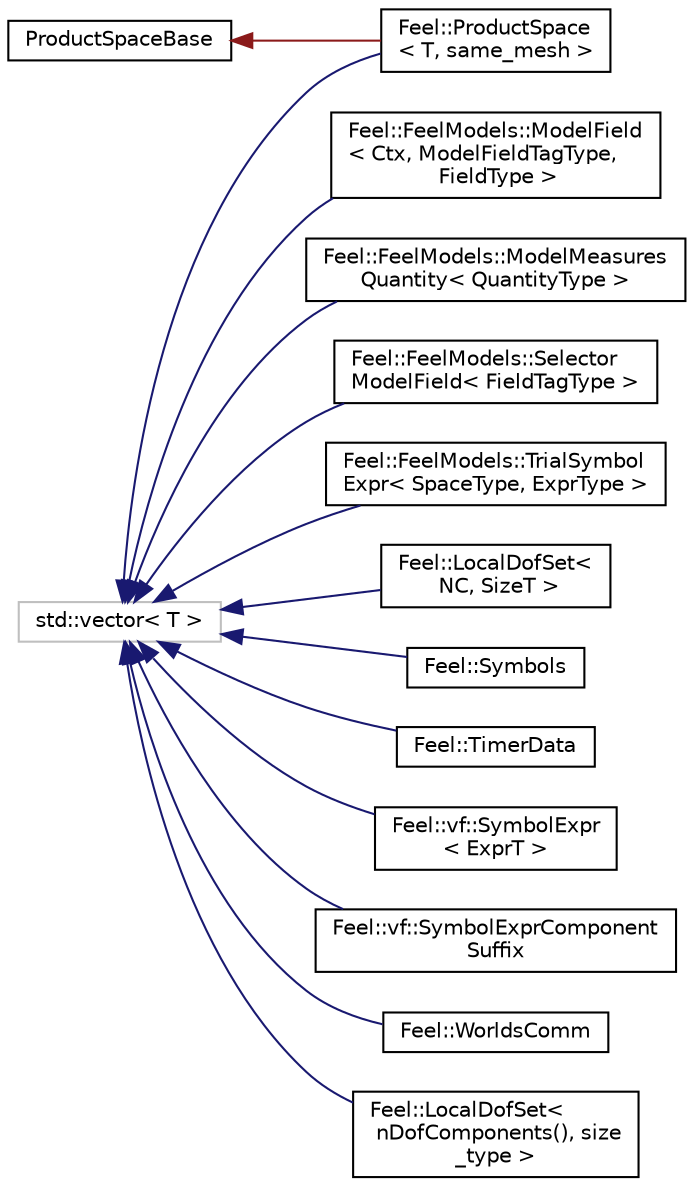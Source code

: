 digraph "Graphical Class Hierarchy"
{
 // LATEX_PDF_SIZE
  edge [fontname="Helvetica",fontsize="10",labelfontname="Helvetica",labelfontsize="10"];
  node [fontname="Helvetica",fontsize="10",shape=record];
  rankdir="LR";
  Node218 [label="ProductSpaceBase",height=0.2,width=0.4,color="black", fillcolor="white", style="filled",URL="$classProductSpaceBase.html",tooltip=" "];
  Node218 -> Node37 [dir="back",color="firebrick4",fontsize="10",style="solid",fontname="Helvetica"];
  Node37 [label="Feel::ProductSpace\l\< T, same_mesh \>",height=0.2,width=0.4,color="black", fillcolor="white", style="filled",URL="$classFeel_1_1ProductSpace.html",tooltip=" "];
  Node31 [label="std::vector\< T \>",height=0.2,width=0.4,color="grey75", fillcolor="white", style="filled",tooltip="STL class."];
  Node31 -> Node0 [dir="back",color="midnightblue",fontsize="10",style="solid",fontname="Helvetica"];
  Node0 [label="Feel::FeelModels::ModelField\l\< Ctx, ModelFieldTagType,\l FieldType \>",height=0.2,width=0.4,color="black", fillcolor="white", style="filled",URL="$classFeel_1_1FeelModels_1_1ModelField.html",tooltip=" "];
  Node31 -> Node33 [dir="back",color="midnightblue",fontsize="10",style="solid",fontname="Helvetica"];
  Node33 [label="Feel::FeelModels::ModelMeasures\lQuantity\< QuantityType \>",height=0.2,width=0.4,color="black", fillcolor="white", style="filled",URL="$classFeel_1_1FeelModels_1_1ModelMeasuresQuantity.html",tooltip=" "];
  Node31 -> Node34 [dir="back",color="midnightblue",fontsize="10",style="solid",fontname="Helvetica"];
  Node34 [label="Feel::FeelModels::Selector\lModelField\< FieldTagType \>",height=0.2,width=0.4,color="black", fillcolor="white", style="filled",URL="$classFeel_1_1FeelModels_1_1SelectorModelField.html",tooltip=" "];
  Node31 -> Node35 [dir="back",color="midnightblue",fontsize="10",style="solid",fontname="Helvetica"];
  Node35 [label="Feel::FeelModels::TrialSymbol\lExpr\< SpaceType, ExprType \>",height=0.2,width=0.4,color="black", fillcolor="white", style="filled",URL="$classFeel_1_1FeelModels_1_1TrialSymbolExpr.html",tooltip=" "];
  Node31 -> Node36 [dir="back",color="midnightblue",fontsize="10",style="solid",fontname="Helvetica"];
  Node36 [label="Feel::LocalDofSet\<\l NC, SizeT \>",height=0.2,width=0.4,color="black", fillcolor="white", style="filled",URL="$classFeel_1_1LocalDofSet.html",tooltip=" "];
  Node31 -> Node37 [dir="back",color="midnightblue",fontsize="10",style="solid",fontname="Helvetica"];
  Node31 -> Node38 [dir="back",color="midnightblue",fontsize="10",style="solid",fontname="Helvetica"];
  Node38 [label="Feel::Symbols",height=0.2,width=0.4,color="black", fillcolor="white", style="filled",URL="$classFeel_1_1Symbols.html",tooltip=" "];
  Node31 -> Node39 [dir="back",color="midnightblue",fontsize="10",style="solid",fontname="Helvetica"];
  Node39 [label="Feel::TimerData",height=0.2,width=0.4,color="black", fillcolor="white", style="filled",URL="$classFeel_1_1TimerData.html",tooltip="TimerData is the value for the TimerTable map."];
  Node31 -> Node40 [dir="back",color="midnightblue",fontsize="10",style="solid",fontname="Helvetica"];
  Node40 [label="Feel::vf::SymbolExpr\l\< ExprT \>",height=0.2,width=0.4,color="black", fillcolor="white", style="filled",URL="$structFeel_1_1vf_1_1SymbolExpr.html",tooltip="attach a symbol (string) with a feel++ expression ex : auto se = SymbolExpr( \"u\", cst(3...."];
  Node31 -> Node41 [dir="back",color="midnightblue",fontsize="10",style="solid",fontname="Helvetica"];
  Node41 [label="Feel::vf::SymbolExprComponent\lSuffix",height=0.2,width=0.4,color="black", fillcolor="white", style="filled",URL="$structFeel_1_1vf_1_1SymbolExprComponentSuffix.html",tooltip=" "];
  Node31 -> Node42 [dir="back",color="midnightblue",fontsize="10",style="solid",fontname="Helvetica"];
  Node42 [label="Feel::WorldsComm",height=0.2,width=0.4,color="black", fillcolor="white", style="filled",URL="$classFeel_1_1WorldsComm.html",tooltip="a set of worlds communicator"];
  Node31 -> Node43 [dir="back",color="midnightblue",fontsize="10",style="solid",fontname="Helvetica"];
  Node43 [label="Feel::LocalDofSet\<\l nDofComponents(), size\l_type \>",height=0.2,width=0.4,color="black", fillcolor="white", style="filled",URL="$classFeel_1_1LocalDofSet.html",tooltip=" "];
}
